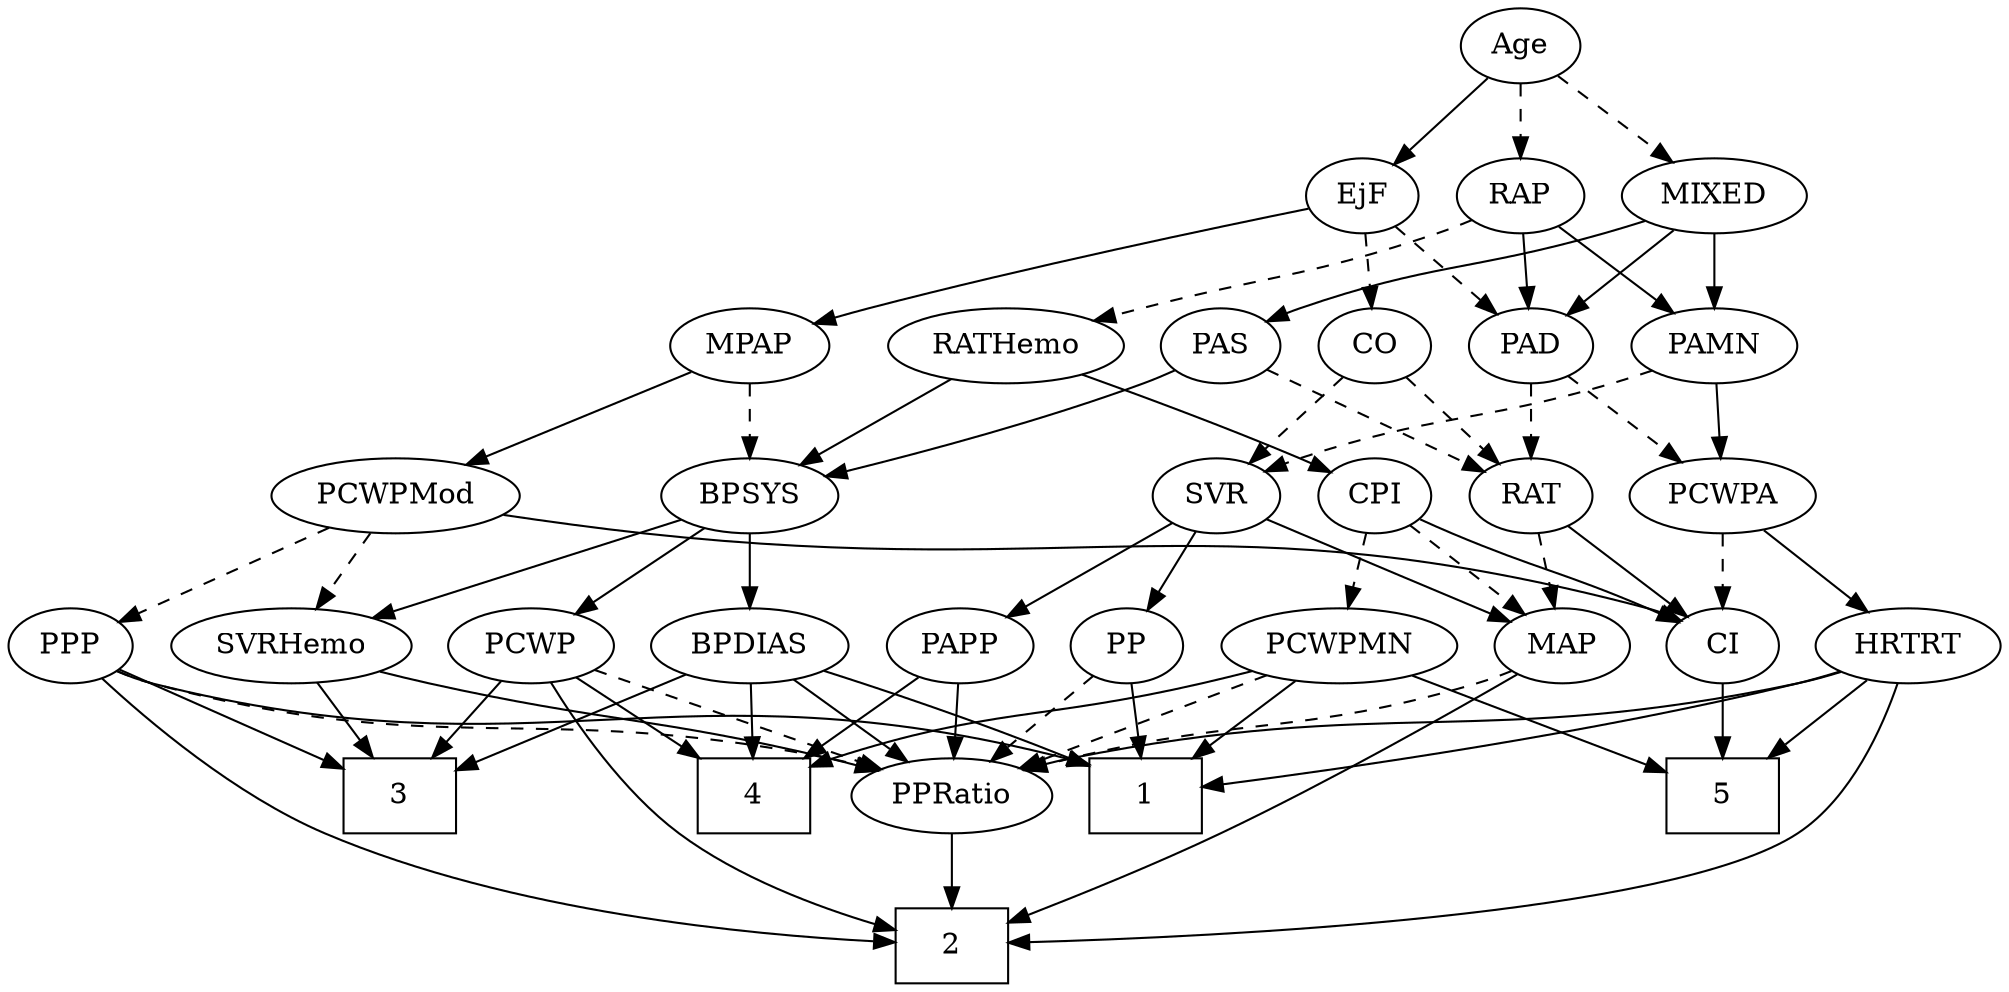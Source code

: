 strict digraph {
	graph [bb="0,0,883.74,468"];
	node [label="\N"];
	1	[height=0.5,
		pos="528.1,90",
		shape=box,
		width=0.75];
	2	[height=0.5,
		pos="443.1,18",
		shape=box,
		width=0.75];
	3	[height=0.5,
		pos="216.1,90",
		shape=box,
		width=0.75];
	4	[height=0.5,
		pos="358.1,90",
		shape=box,
		width=0.75];
	5	[height=0.5,
		pos="759.1,90",
		shape=box,
		width=0.75];
	Age	[height=0.5,
		pos="676.1,450",
		width=0.75];
	EjF	[height=0.5,
		pos="603.1,378",
		width=0.75];
	Age -> EjF	[pos="e,617.85,393.14 661.32,434.83 650.93,424.87 636.85,411.37 625.14,400.14",
		style=solid];
	RAP	[height=0.5,
		pos="676.1,378",
		width=0.77632];
	Age -> RAP	[pos="e,676.1,396.1 676.1,431.7 676.1,423.98 676.1,414.71 676.1,406.11",
		style=dashed];
	MIXED	[height=0.5,
		pos="762.1,378",
		width=1.1193];
	Age -> MIXED	[pos="e,743.48,394.16 692.68,435.5 704.84,425.61 721.6,411.96 735.6,400.56",
		style=dashed];
	MPAP	[height=0.5,
		pos="337.1,306",
		width=0.97491];
	EjF -> MPAP	[pos="e,363.89,318.01 577.49,372.05 535.86,363.75 451.1,345.77 381.1,324 378.55,323.21 375.93,322.34 373.31,321.43",
		style=solid];
	PAD	[height=0.5,
		pos="679.1,306",
		width=0.79437];
	EjF -> PAD	[pos="e,663.48,321.38 618.48,362.83 629.22,352.94 643.76,339.55 655.91,328.36",
		style=dashed];
	CO	[height=0.5,
		pos="605.1,306",
		width=0.75];
	EjF -> CO	[pos="e,604.61,324.1 603.59,359.7 603.81,351.98 604.08,342.71 604.32,334.11",
		style=dashed];
	RAP -> PAD	[pos="e,678.36,324.1 676.84,359.7 677.17,351.98 677.57,342.71 677.93,334.11",
		style=solid];
	PAMN	[height=0.5,
		pos="762.1,306",
		width=1.011];
	RAP -> PAMN	[pos="e,744.08,321.66 692.68,363.5 705,353.47 722.05,339.6 736.17,328.11",
		style=solid];
	RATHemo	[height=0.5,
		pos="439.1,306",
		width=1.3721];
	RAP -> RATHemo	[pos="e,476.17,318.09 654.46,366.26 649.48,364.01 644.16,361.79 639.1,360 577.71,338.32 559.9,341.16 497.1,324 493.49,323.02 489.77,321.98 \
486.03,320.92",
		style=dashed];
	MIXED -> PAD	[pos="e,695.66,320.97 744.09,361.81 732.16,351.75 716.38,338.44 703.36,327.46",
		style=solid];
	PAS	[height=0.5,
		pos="533.1,306",
		width=0.75];
	MIXED -> PAS	[pos="e,554.13,317.77 731.91,366.06 725.72,363.95 719.22,361.82 713.1,360 649.87,341.17 631.22,346.19 569.1,324 567.24,323.34 565.35,322.61 \
563.46,321.84",
		style=solid];
	MIXED -> PAMN	[pos="e,762.1,324.1 762.1,359.7 762.1,351.98 762.1,342.71 762.1,334.11",
		style=solid];
	BPSYS	[height=0.5,
		pos="239.1,234",
		width=1.0471];
	MPAP -> BPSYS	[pos="e,259.24,249.38 317.27,290.83 303.01,280.65 283.59,266.78 267.66,255.41",
		style=dashed];
	PCWPMod	[height=0.5,
		pos="347.1,234",
		width=1.4443];
	MPAP -> PCWPMod	[pos="e,344.65,252.1 339.57,287.7 340.67,279.98 342,270.71 343.22,262.11",
		style=solid];
	SVRHemo	[height=0.5,
		pos="138.1,162",
		width=1.3902];
	BPSYS -> SVRHemo	[pos="e,160.26,178.36 218.66,218.83 204.36,208.92 185.01,195.51 168.85,184.31",
		style=solid];
	BPDIAS	[height=0.5,
		pos="248.1,162",
		width=1.1735];
	BPSYS -> BPDIAS	[pos="e,245.9,180.1 241.32,215.7 242.31,207.98 243.51,198.71 244.61,190.11",
		style=solid];
	PCWP	[height=0.5,
		pos="35.097,162",
		width=0.97491];
	BPSYS -> PCWP	[pos="e,62.011,173.64 208.57,223.38 176.26,213.08 123.86,196.05 79.097,180 76.582,179.1 73.993,178.15 71.391,177.18",
		style=solid];
	RAT	[height=0.5,
		pos="677.1,234",
		width=0.75827];
	PAD -> RAT	[pos="e,677.59,252.1 678.6,287.7 678.38,279.98 678.12,270.71 677.87,262.11",
		style=dashed];
	PCWPA	[height=0.5,
		pos="764.1,234",
		width=1.1555];
	PAD -> PCWPA	[pos="e,745.57,250.26 695.89,291.17 707.75,281.4 723.89,268.11 737.49,256.91",
		style=dashed];
	CO -> RAT	[pos="e,662.3,249.38 619.67,290.83 629.85,280.94 643.62,267.55 655.13,256.36",
		style=dashed];
	SVR	[height=0.5,
		pos="532.1,234",
		width=0.77632];
	CO -> SVR	[pos="e,547.1,249.38 590.32,290.83 580,280.94 566.04,267.55 554.37,256.36",
		style=dashed];
	PAS -> BPSYS	[pos="e,267.17,246.08 512.54,294.12 507.59,291.83 502.24,289.62 497.1,288 406.36,259.42 378.08,276.28 286.1,252 283.09,251.21 280,250.3 \
276.92,249.33",
		style=solid];
	PAS -> RAT	[pos="e,655.76,245.37 554.34,294.67 578.7,282.83 618.82,263.33 646.52,249.86",
		style=dashed];
	PAMN -> SVR	[pos="e,553.72,245.78 734.68,294.03 728.91,291.9 722.84,289.78 717.1,288 652.42,268 633.04,274.23 569.1,252 567.19,251.34 565.26,250.61 \
563.31,249.85",
		style=dashed];
	PAMN -> PCWPA	[pos="e,763.61,252.1 762.59,287.7 762.81,279.98 763.08,270.71 763.32,262.11",
		style=solid];
	RATHemo -> BPSYS	[pos="e,268.16,245.58 404.41,293.14 373.37,282.48 326.64,266.35 286.1,252 283.37,251.04 280.57,250.04 277.74,249.02",
		style=solid];
	CPI	[height=0.5,
		pos="605.1,234",
		width=0.75];
	RATHemo -> CPI	[pos="e,583.86,245.26 471.62,292.3 498.04,281.86 536.19,266.47 569.1,252 570.9,251.21 572.75,250.38 574.61,249.54",
		style=solid];
	PCWPMN	[height=0.5,
		pos="584.1,162",
		width=1.3902];
	CPI -> PCWPMN	[pos="e,589.28,180.28 600.01,216.05 597.68,208.26 594.84,198.82 592.22,190.08",
		style=dashed];
	MAP	[height=0.5,
		pos="683.1,162",
		width=0.84854];
	CPI -> MAP	[pos="e,666.91,177.52 620.51,219.17 631.61,209.21 646.8,195.57 659.44,184.23",
		style=dashed];
	CI	[height=0.5,
		pos="759.1,162",
		width=0.75];
	CPI -> CI	[pos="e,737.82,173.17 626.37,222.83 631.2,220.56 636.32,218.18 641.1,216 677.32,199.5 686.88,196.5 723.1,180 724.89,179.18 726.73,178.34 \
728.58,177.48",
		style=solid];
	RAT -> MAP	[pos="e,681.63,180.1 678.58,215.7 679.24,207.98 680.04,198.71 680.77,190.11",
		style=dashed];
	RAT -> CI	[pos="e,743.21,176.56 693.3,219.17 705.28,208.94 721.79,194.85 735.27,183.34",
		style=solid];
	SVR -> MAP	[pos="e,659.62,173.88 554.05,222.82 579.33,211.1 621.11,191.73 650.26,178.22",
		style=solid];
	PP	[height=0.5,
		pos="489.1,162",
		width=0.75];
	SVR -> PP	[pos="e,498.82,178.82 522.34,217.12 516.95,208.34 510.14,197.26 504.1,187.42",
		style=solid];
	PAPP	[height=0.5,
		pos="412.1,162",
		width=0.88464];
	SVR -> PAPP	[pos="e,433.46,175.46 512.01,221.28 492.98,210.18 464.14,193.36 442.33,180.64",
		style=solid];
	PCWPMod -> SVRHemo	[pos="e,173.56,174.88 311.17,220.97 275.81,209.13 221.71,191 183.42,178.18",
		style=dashed];
	PPP	[height=0.5,
		pos="335.1,162",
		width=0.75];
	PCWPMod -> PPP	[pos="e,338.03,180.1 344.13,215.7 342.81,207.98 341.22,198.71 339.74,190.11",
		style=dashed];
	PCWPMod -> CI	[pos="e,738.58,173.99 395.36,227.02 489.74,215.21 692.27,189.22 723.1,180 725.03,179.42 727,178.75 728.96,178.02",
		style=solid];
	PCWPA -> CI	[pos="e,760.32,180.1 762.86,215.7 762.31,207.98 761.65,198.71 761.03,190.11",
		style=dashed];
	HRTRT	[height=0.5,
		pos="844.1,162",
		width=1.1013];
	PCWPA -> HRTRT	[pos="e,826.67,178.25 781.85,217.46 792.8,207.88 807.01,195.45 819.09,184.88",
		style=solid];
	PCWPMN -> 1	[pos="e,542.05,108.45 570.83,144.41 564.12,136.03 555.84,125.68 548.36,116.33",
		style=solid];
	PCWPMN -> 4	[pos="e,385.4,104.49 546.35,150.05 539.29,148.02 531.97,145.94 525.1,144 469.93,128.47 452.48,128.88 394.99,108.03",
		style=solid];
	PCWPMN -> 5	[pos="e,732.08,101.81 616.19,148.16 646.33,136.11 691.36,118.09 722.79,105.52",
		style=solid];
	PPRatio	[height=0.5,
		pos="443.1,90",
		width=1.1013];
	PCWPMN -> PPRatio	[pos="e,468.87,103.79 555.9,147 533.48,135.87 502.01,120.25 478,108.33",
		style=dashed];
	SVRHemo -> 3	[pos="e,197.1,108.04 155.8,145.12 165.71,136.22 178.26,124.95 189.35,115",
		style=solid];
	SVRHemo -> PPRatio	[pos="e,413.52,102.08 175.09,149.73 182.35,147.69 189.94,145.68 197.1,144 283.75,123.65 308.02,130.65 394.1,108 397.28,107.16 400.54,106.22 \
403.81,105.22",
		style=solid];
	BPDIAS -> 1	[pos="e,500.88,104.74 279.45,149.8 285.9,147.71 292.68,145.66 299.1,144 380.52,122.94 407.15,133.98 491.18,107.84",
		style=solid];
	BPDIAS -> 3	[pos="e,223.99,108.28 240.35,144.05 236.71,136.09 232.28,126.41 228.22,117.51",
		style=solid];
	BPDIAS -> 4	[pos="e,331.33,108.03 270.62,146.67 285.61,137.13 305.61,124.4 322.7,113.52",
		style=solid];
	BPDIAS -> PPRatio	[pos="e,412.81,101.87 279.43,149.75 312.98,137.71 366.34,118.55 402.95,105.41",
		style=solid];
	MAP -> 2	[pos="e,470.4,28.884 666.61,146.73 644.39,127.97 603.11,94.726 564.1,72 537.1,56.273 504.57,42.276 480.04,32.621",
		style=solid];
	MAP -> PPRatio	[pos="e,473,101.91 659.66,150.26 654.28,148.02 648.54,145.79 643.1,144 577.56,122.43 558.33,127.33 492.1,108 488.99,107.09 485.78,106.1 \
482.57,105.07",
		style=dashed];
	PP -> 1	[pos="e,518.56,108.12 498.14,144.76 502.73,136.53 508.42,126.32 513.6,117.02",
		style=solid];
	PP -> PPRatio	[pos="e,454.14,107.8 478.66,145.12 473.06,136.59 466.02,125.89 459.69,116.25",
		style=dashed];
	PPP -> 1	[pos="e,500.77,104.43 356.18,150.39 361.02,148.14 366.19,145.88 371.1,144 420.64,125.06 437.81,127.66 491.14,108.06",
		style=solid];
	PPP -> 2	[pos="e,415.95,22.323 326.61,144.8 317.95,125.8 307.66,94.089 322.1,72 340.54,43.791 377.68,30.503 405.97,24.302",
		style=solid];
	PPP -> 3	[pos="e,243.35,107.03 315.45,149.44 298.31,139.36 273.01,124.48 252.23,112.26",
		style=solid];
	PPP -> PPRatio	[pos="e,421.15,105.22 353.91,148.81 370.08,138.32 393.72,123.01 412.59,110.77",
		style=dashed];
	PPRatio -> 2	[pos="e,443.1,36.104 443.1,71.697 443.1,63.983 443.1,54.712 443.1,46.112",
		style=solid];
	PCWP -> 2	[pos="e,416.09,21.294 53.65,146.61 80.179,126.75 131.17,91.242 180.1,72 257.15,41.7 354,27.925 406,22.335",
		style=solid];
	PCWP -> 3	[pos="e,188.81,101.55 62.194,150.52 93.251,138.51 144.33,118.76 179.05,105.33",
		style=solid];
	PCWP -> 4	[pos="e,330.69,95.555 61.357,149.96 67.135,147.79 73.27,145.66 79.097,144 124,131.17 255.25,108.3 320.44,97.282",
		style=solid];
	PCWP -> PPRatio	[pos="e,413.86,102.32 61.27,149.64 67.053,147.48 73.212,145.45 79.097,144 215.93,110.33 256.7,139.28 394.1,108 397.45,107.24 400.89,106.32 \
404.32,105.32",
		style=dashed];
	CI -> 5	[pos="e,759.1,108.1 759.1,143.7 759.1,135.98 759.1,126.71 759.1,118.11",
		style=solid];
	PAPP -> 4	[pos="e,371.44,108.29 399.84,145.12 393.3,136.63 385.08,125.98 377.68,116.38",
		style=solid];
	PAPP -> PPRatio	[pos="e,435.59,107.96 419.44,144.41 423.02,136.34 427.41,126.43 431.43,117.35",
		style=solid];
	HRTRT -> 1	[pos="e,555.29,95.124 814.5,150 808.15,147.84 801.44,145.72 795.1,144 714.24,122.06 617.32,105.09 565.37,96.728",
		style=solid];
	HRTRT -> 2	[pos="e,470.28,20.028 839.66,143.78 833.39,123.16 819.85,89.241 795.1,72 744.69,36.882 560.26,24.344 480.39,20.495",
		style=solid];
	HRTRT -> 5	[pos="e,779.89,108.13 825.65,145.81 814.6,136.71 800.31,124.94 787.8,114.64",
		style=solid];
	HRTRT -> PPRatio	[pos="e,472.33,102.29 814.86,149.71 808.42,147.54 801.59,145.49 795.1,144 662.93,113.6 624.26,138.4 492.1,108 488.75,107.23 485.31,106.31 \
481.88,105.31",
		style=solid];
}
